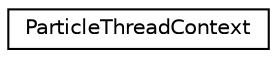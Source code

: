 digraph G
{
  edge [fontname="Helvetica",fontsize="10",labelfontname="Helvetica",labelfontsize="10"];
  node [fontname="Helvetica",fontsize="10",shape=record];
  rankdir=LR;
  Node1 [label="ParticleThreadContext",height=0.2,width=0.4,color="black", fillcolor="white", style="filled",URL="$d7/d49/structParticleThreadContext.html"];
}
